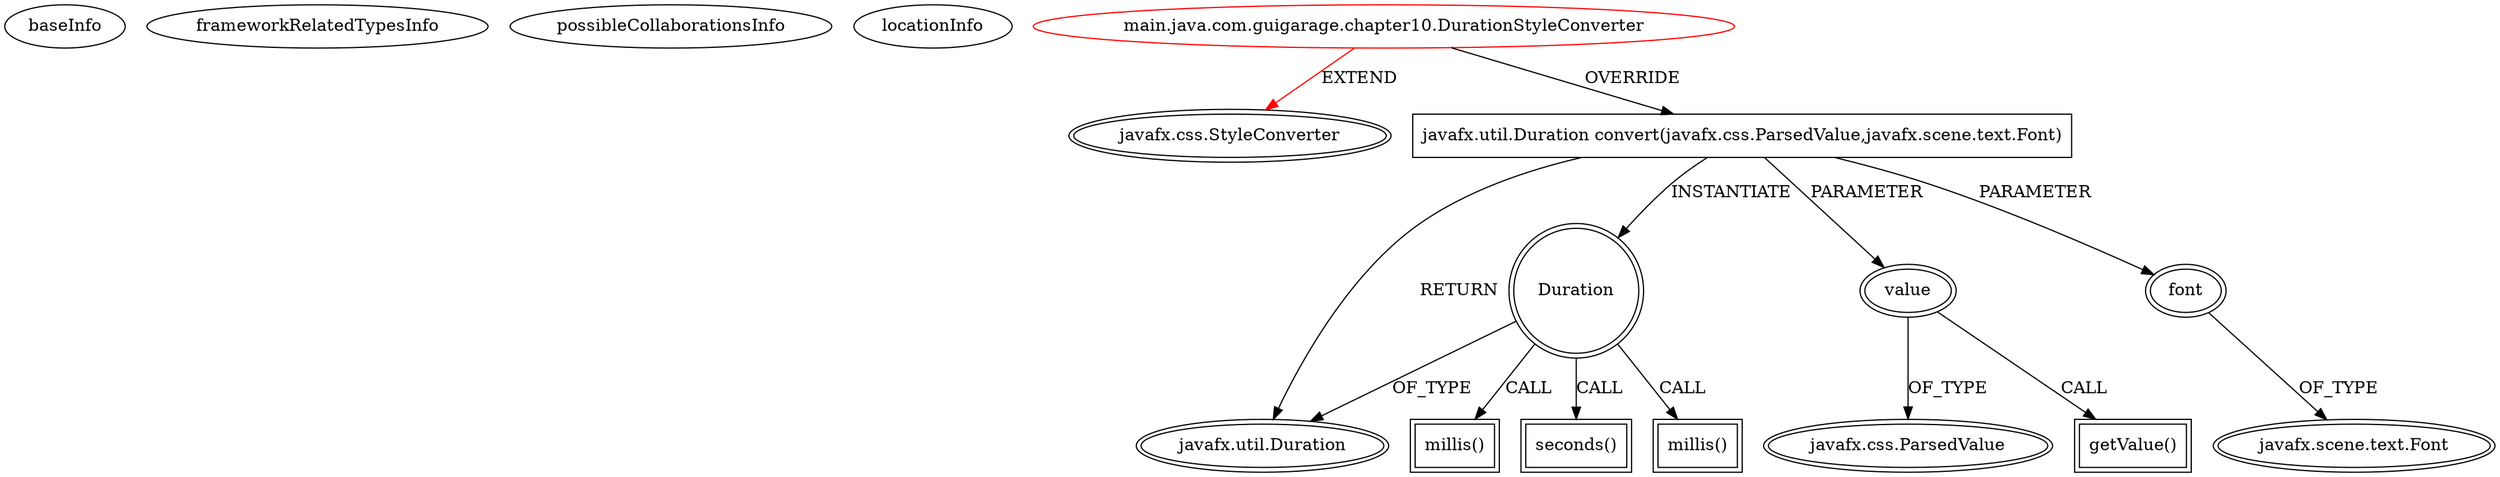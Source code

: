 digraph {
baseInfo[graphId=2837,category="extension_graph",isAnonymous=false,possibleRelation=false]
frameworkRelatedTypesInfo[0="javafx.css.StyleConverter"]
possibleCollaborationsInfo[]
locationInfo[projectName="guigarage-mastering-javafx-controls",filePath="/guigarage-mastering-javafx-controls/mastering-javafx-controls-master/src/main/java/com/guigarage/chapter10/DurationStyleConverter.java",contextSignature="DurationStyleConverter",graphId="2837"]
0[label="main.java.com.guigarage.chapter10.DurationStyleConverter",vertexType="ROOT_CLIENT_CLASS_DECLARATION",isFrameworkType=false,color=red]
1[label="javafx.css.StyleConverter",vertexType="FRAMEWORK_CLASS_TYPE",isFrameworkType=true,peripheries=2]
2[label="javafx.util.Duration convert(javafx.css.ParsedValue,javafx.scene.text.Font)",vertexType="OVERRIDING_METHOD_DECLARATION",isFrameworkType=false,shape=box]
3[label="javafx.util.Duration",vertexType="FRAMEWORK_CLASS_TYPE",isFrameworkType=true,peripheries=2]
4[label="value",vertexType="PARAMETER_DECLARATION",isFrameworkType=true,peripheries=2]
5[label="javafx.css.ParsedValue",vertexType="FRAMEWORK_CLASS_TYPE",isFrameworkType=true,peripheries=2]
6[label="font",vertexType="PARAMETER_DECLARATION",isFrameworkType=true,peripheries=2]
7[label="javafx.scene.text.Font",vertexType="FRAMEWORK_CLASS_TYPE",isFrameworkType=true,peripheries=2]
9[label="getValue()",vertexType="INSIDE_CALL",isFrameworkType=true,peripheries=2,shape=box]
10[label="Duration",vertexType="VARIABLE_EXPRESION",isFrameworkType=true,peripheries=2,shape=circle]
11[label="millis()",vertexType="INSIDE_CALL",isFrameworkType=true,peripheries=2,shape=box]
14[label="seconds()",vertexType="INSIDE_CALL",isFrameworkType=true,peripheries=2,shape=box]
16[label="millis()",vertexType="INSIDE_CALL",isFrameworkType=true,peripheries=2,shape=box]
0->1[label="EXTEND",color=red]
0->2[label="OVERRIDE"]
2->3[label="RETURN"]
4->5[label="OF_TYPE"]
2->4[label="PARAMETER"]
6->7[label="OF_TYPE"]
2->6[label="PARAMETER"]
4->9[label="CALL"]
2->10[label="INSTANTIATE"]
10->3[label="OF_TYPE"]
10->11[label="CALL"]
10->14[label="CALL"]
10->16[label="CALL"]
}
